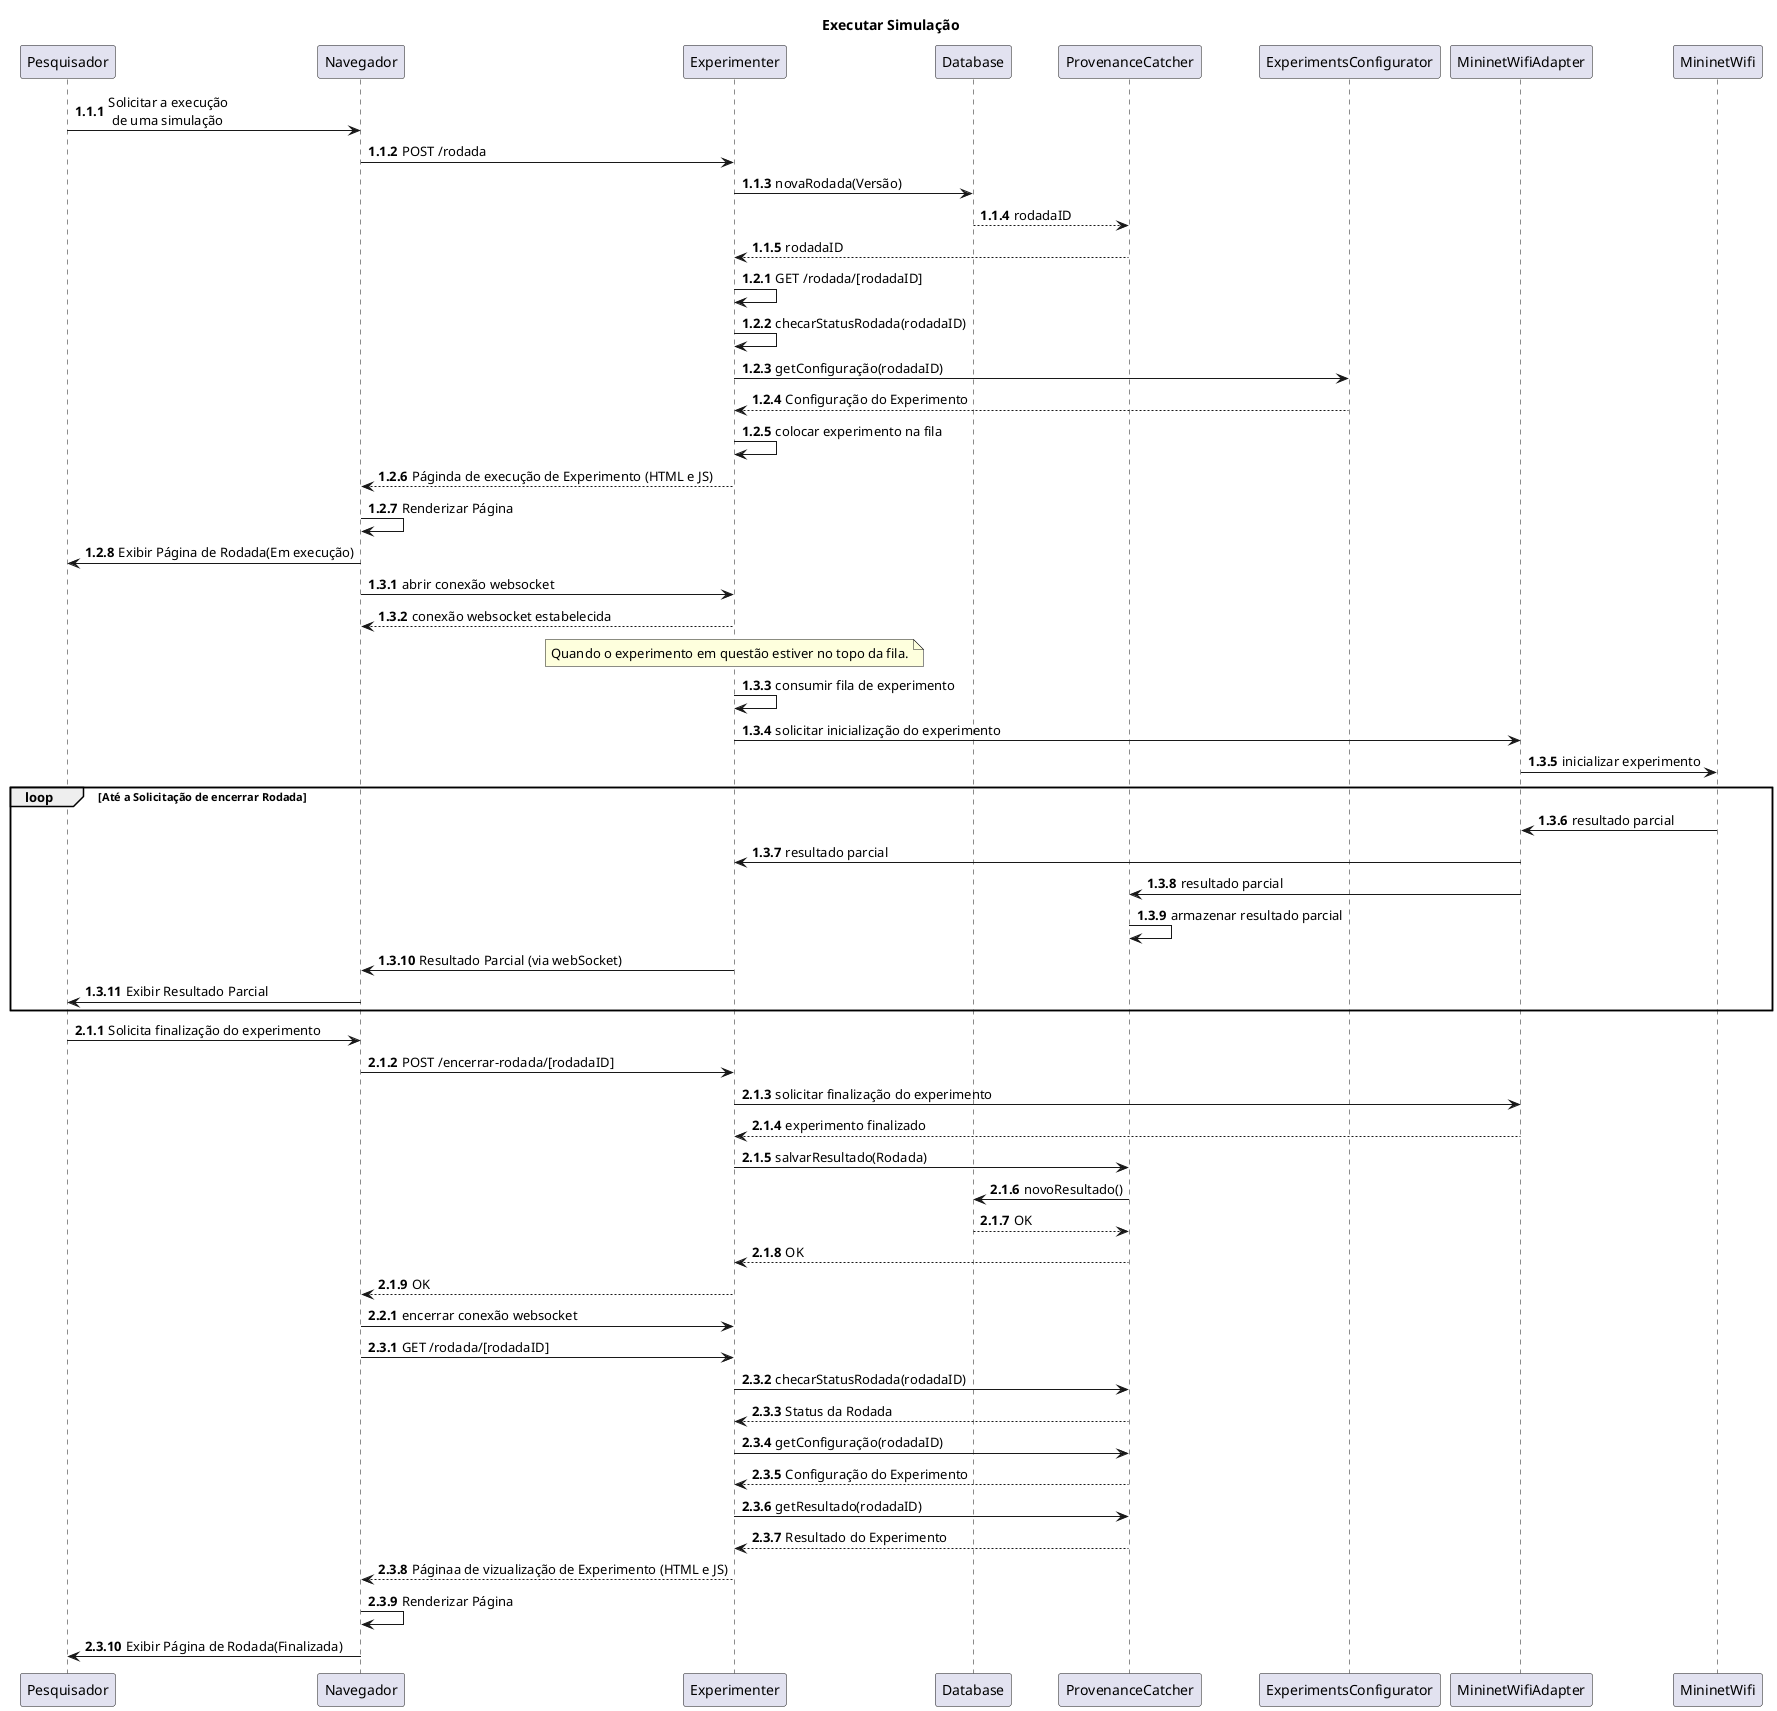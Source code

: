 @startuml Diagrama de Sequência
title Executar Simulação
autonumber 1.1.1

Pesquisador -> Navegador: Solicitar a execução\n de uma simulação
Navegador -> Experimenter: POST /rodada
Experimenter -> Database: novaRodada(Versão)
Database --> ProvenanceCatcher: rodadaID
ProvenanceCatcher --> Experimenter: rodadaID

autonumber inc B
Experimenter -> Experimenter: GET /rodada/[rodadaID]
Experimenter -> Experimenter: checarStatusRodada(rodadaID)
Experimenter -> ExperimentsConfigurator: getConfiguração(rodadaID)
ExperimentsConfigurator --> Experimenter: Configuração do Experimento
Experimenter -> Experimenter: colocar experimento na fila
Experimenter --> Navegador: Páginda de execução de Experimento (HTML e JS)
Navegador -> Navegador: Renderizar Página
Navegador -> Pesquisador: Exibir Página de Rodada(Em execução)

autonumber inc B
Navegador -> Experimenter: abrir conexão websocket
Experimenter --> Navegador: conexão websocket estabelecida
note over Experimenter: Quando o experimento em questão estiver no topo da fila.
Experimenter -> Experimenter: consumir fila de experimento
Experimenter -> MininetWifiAdapter: solicitar inicialização do experimento
MininetWifiAdapter -> MininetWifi: inicializar experimento
loop Até a Solicitação de encerrar Rodada
    MininetWifi -> MininetWifiAdapter: resultado parcial
    MininetWifiAdapter -> Experimenter: resultado parcial
    MininetWifiAdapter -> ProvenanceCatcher: resultado parcial
    ProvenanceCatcher -> ProvenanceCatcher: armazenar resultado parcial
    Experimenter -> Navegador: Resultado Parcial (via webSocket)
    Navegador -> Pesquisador: Exibir Resultado Parcial
end

autonumber inc A
Pesquisador -> Navegador: Solicita finalização do experimento
Navegador -> Experimenter: POST /encerrar-rodada/[rodadaID]
Experimenter -> MininetWifiAdapter: solicitar finalização do experimento
MininetWifiAdapter --> Experimenter: experimento finalizado
Experimenter -> ProvenanceCatcher: salvarResultado(Rodada)
ProvenanceCatcher -> Database: novoResultado()
Database --> ProvenanceCatcher: OK
ProvenanceCatcher --> Experimenter: OK
Experimenter --> Navegador: OK

autonumber inc B
Navegador -> Experimenter: encerrar conexão websocket

autonumber inc B
Navegador -> Experimenter: GET /rodada/[rodadaID]
Experimenter -> ProvenanceCatcher: checarStatusRodada(rodadaID)
ProvenanceCatcher --> Experimenter: Status da Rodada
Experimenter -> ProvenanceCatcher: getConfiguração(rodadaID)
ProvenanceCatcher --> Experimenter: Configuração do Experimento
Experimenter -> ProvenanceCatcher: getResultado(rodadaID)
ProvenanceCatcher --> Experimenter: Resultado do Experimento
Experimenter --> Navegador: Páginaa de vizualização de Experimento (HTML e JS)
Navegador -> Navegador: Renderizar Página
Navegador -> Pesquisador: Exibir Página de Rodada(Finalizada)




@enduml